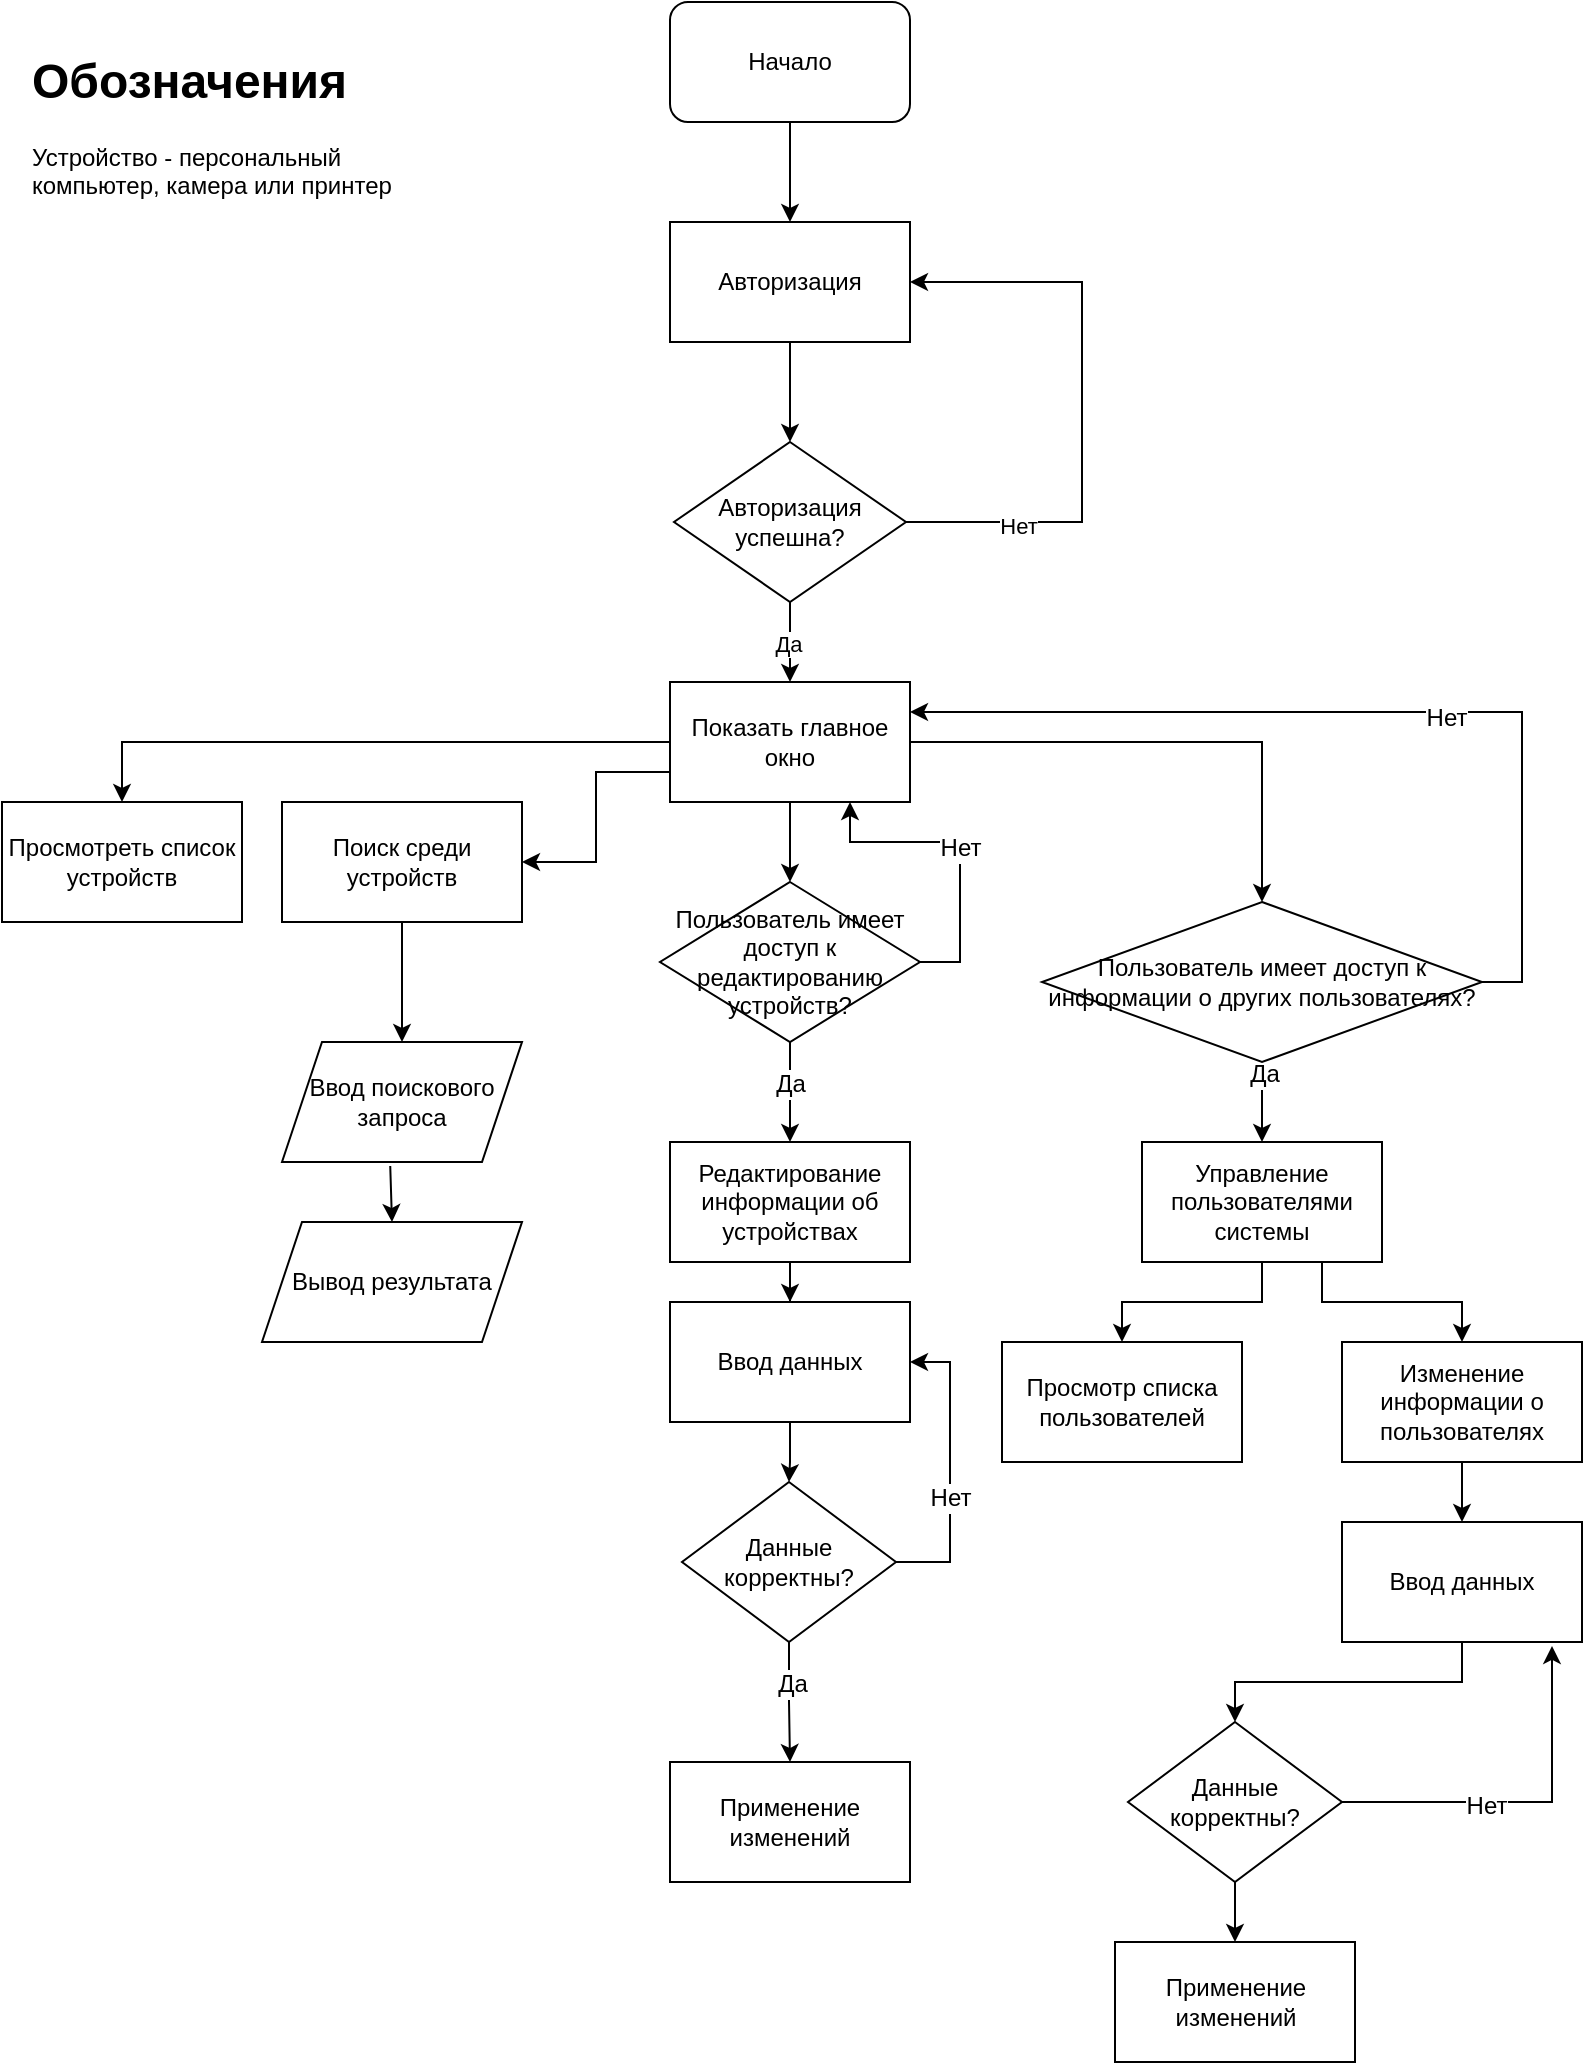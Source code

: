 <mxfile version="16.6.4" type="github">
  <diagram id="C5RBs43oDa-KdzZeNtuy" name="Page-1">
    <mxGraphModel dx="1185" dy="667" grid="1" gridSize="10" guides="1" tooltips="1" connect="1" arrows="1" fold="1" page="1" pageScale="1" pageWidth="827" pageHeight="1169" math="0" shadow="0">
      <root>
        <mxCell id="WIyWlLk6GJQsqaUBKTNV-0" />
        <mxCell id="WIyWlLk6GJQsqaUBKTNV-1" parent="WIyWlLk6GJQsqaUBKTNV-0" />
        <mxCell id="r1X-PajCBdUMyvIqMNal-0" value="Начало" style="rounded=1;whiteSpace=wrap;html=1;" vertex="1" parent="WIyWlLk6GJQsqaUBKTNV-1">
          <mxGeometry x="354" width="120" height="60" as="geometry" />
        </mxCell>
        <mxCell id="r1X-PajCBdUMyvIqMNal-1" value="Авторизация" style="rounded=0;whiteSpace=wrap;html=1;" vertex="1" parent="WIyWlLk6GJQsqaUBKTNV-1">
          <mxGeometry x="354" y="110" width="120" height="60" as="geometry" />
        </mxCell>
        <mxCell id="r1X-PajCBdUMyvIqMNal-3" value="" style="endArrow=classic;html=1;rounded=0;exitX=0.5;exitY=1;exitDx=0;exitDy=0;entryX=0.5;entryY=0;entryDx=0;entryDy=0;" edge="1" parent="WIyWlLk6GJQsqaUBKTNV-1" source="r1X-PajCBdUMyvIqMNal-0" target="r1X-PajCBdUMyvIqMNal-1">
          <mxGeometry width="50" height="50" relative="1" as="geometry">
            <mxPoint x="280" y="110" as="sourcePoint" />
            <mxPoint x="330" y="60" as="targetPoint" />
          </mxGeometry>
        </mxCell>
        <mxCell id="r1X-PajCBdUMyvIqMNal-5" value="Авторизация успешна?" style="rhombus;whiteSpace=wrap;html=1;" vertex="1" parent="WIyWlLk6GJQsqaUBKTNV-1">
          <mxGeometry x="356" y="220" width="116" height="80" as="geometry" />
        </mxCell>
        <mxCell id="r1X-PajCBdUMyvIqMNal-6" value="" style="endArrow=classic;html=1;rounded=0;exitX=0.5;exitY=1;exitDx=0;exitDy=0;entryX=0.5;entryY=0;entryDx=0;entryDy=0;" edge="1" parent="WIyWlLk6GJQsqaUBKTNV-1" source="r1X-PajCBdUMyvIqMNal-1" target="r1X-PajCBdUMyvIqMNal-5">
          <mxGeometry width="50" height="50" relative="1" as="geometry">
            <mxPoint x="330" y="170" as="sourcePoint" />
            <mxPoint x="330" y="220" as="targetPoint" />
          </mxGeometry>
        </mxCell>
        <mxCell id="r1X-PajCBdUMyvIqMNal-7" value="" style="endArrow=classic;html=1;rounded=0;exitX=1;exitY=0.5;exitDx=0;exitDy=0;edgeStyle=orthogonalEdgeStyle;entryX=1;entryY=0.5;entryDx=0;entryDy=0;" edge="1" parent="WIyWlLk6GJQsqaUBKTNV-1" source="r1X-PajCBdUMyvIqMNal-5" target="r1X-PajCBdUMyvIqMNal-1">
          <mxGeometry width="50" height="50" relative="1" as="geometry">
            <mxPoint x="430" y="360" as="sourcePoint" />
            <mxPoint x="590" y="260" as="targetPoint" />
            <Array as="points">
              <mxPoint x="560" y="260" />
              <mxPoint x="560" y="140" />
            </Array>
          </mxGeometry>
        </mxCell>
        <mxCell id="r1X-PajCBdUMyvIqMNal-8" value="Нет" style="edgeLabel;html=1;align=center;verticalAlign=middle;resizable=0;points=[];" vertex="1" connectable="0" parent="r1X-PajCBdUMyvIqMNal-7">
          <mxGeometry x="-0.619" y="-2" relative="1" as="geometry">
            <mxPoint as="offset" />
          </mxGeometry>
        </mxCell>
        <mxCell id="r1X-PajCBdUMyvIqMNal-9" value="" style="endArrow=classic;html=1;rounded=0;exitX=0.5;exitY=1;exitDx=0;exitDy=0;entryX=0.5;entryY=0;entryDx=0;entryDy=0;edgeStyle=orthogonalEdgeStyle;" edge="1" parent="WIyWlLk6GJQsqaUBKTNV-1" source="r1X-PajCBdUMyvIqMNal-5" target="r1X-PajCBdUMyvIqMNal-12">
          <mxGeometry width="50" height="50" relative="1" as="geometry">
            <mxPoint x="220" y="310" as="sourcePoint" />
            <mxPoint x="414" y="320" as="targetPoint" />
          </mxGeometry>
        </mxCell>
        <mxCell id="r1X-PajCBdUMyvIqMNal-10" value="Да" style="edgeLabel;html=1;align=center;verticalAlign=middle;resizable=0;points=[];" vertex="1" connectable="0" parent="r1X-PajCBdUMyvIqMNal-9">
          <mxGeometry x="0.037" y="-1" relative="1" as="geometry">
            <mxPoint as="offset" />
          </mxGeometry>
        </mxCell>
        <mxCell id="r1X-PajCBdUMyvIqMNal-11" value="Просмотреть список устройств" style="rounded=0;whiteSpace=wrap;html=1;" vertex="1" parent="WIyWlLk6GJQsqaUBKTNV-1">
          <mxGeometry x="20" y="400" width="120" height="60" as="geometry" />
        </mxCell>
        <mxCell id="r1X-PajCBdUMyvIqMNal-47" style="edgeStyle=orthogonalEdgeStyle;shape=connector;rounded=0;orthogonalLoop=1;jettySize=auto;html=1;entryX=0.5;entryY=0;entryDx=0;entryDy=0;labelBackgroundColor=default;fontFamily=Helvetica;fontSize=12;fontColor=default;endArrow=classic;strokeColor=default;" edge="1" parent="WIyWlLk6GJQsqaUBKTNV-1" source="r1X-PajCBdUMyvIqMNal-12" target="r1X-PajCBdUMyvIqMNal-46">
          <mxGeometry relative="1" as="geometry" />
        </mxCell>
        <mxCell id="r1X-PajCBdUMyvIqMNal-12" value="Показать главное окно" style="rounded=0;whiteSpace=wrap;html=1;" vertex="1" parent="WIyWlLk6GJQsqaUBKTNV-1">
          <mxGeometry x="354" y="340" width="120" height="60" as="geometry" />
        </mxCell>
        <mxCell id="r1X-PajCBdUMyvIqMNal-17" value="" style="endArrow=classic;html=1;rounded=0;labelBackgroundColor=default;fontFamily=Helvetica;fontSize=11;fontColor=default;strokeColor=default;shape=connector;edgeStyle=orthogonalEdgeStyle;entryX=0.5;entryY=0;entryDx=0;entryDy=0;exitX=0;exitY=0.5;exitDx=0;exitDy=0;" edge="1" parent="WIyWlLk6GJQsqaUBKTNV-1" source="r1X-PajCBdUMyvIqMNal-12" target="r1X-PajCBdUMyvIqMNal-11">
          <mxGeometry width="50" height="50" relative="1" as="geometry">
            <mxPoint x="300" y="350" as="sourcePoint" />
            <mxPoint x="160" y="320" as="targetPoint" />
          </mxGeometry>
        </mxCell>
        <mxCell id="r1X-PajCBdUMyvIqMNal-18" value="Поиск среди устройств" style="rounded=0;whiteSpace=wrap;html=1;fontFamily=Helvetica;fontSize=12;fontColor=default;" vertex="1" parent="WIyWlLk6GJQsqaUBKTNV-1">
          <mxGeometry x="160" y="400" width="120" height="60" as="geometry" />
        </mxCell>
        <mxCell id="r1X-PajCBdUMyvIqMNal-20" value="" style="endArrow=classic;html=1;rounded=0;labelBackgroundColor=default;fontFamily=Helvetica;fontSize=11;fontColor=default;strokeColor=default;shape=connector;edgeStyle=orthogonalEdgeStyle;exitX=0;exitY=0.75;exitDx=0;exitDy=0;" edge="1" parent="WIyWlLk6GJQsqaUBKTNV-1" source="r1X-PajCBdUMyvIqMNal-12" target="r1X-PajCBdUMyvIqMNal-18">
          <mxGeometry width="50" height="50" relative="1" as="geometry">
            <mxPoint x="628" y="380" as="sourcePoint" />
            <mxPoint x="354" y="430" as="targetPoint" />
          </mxGeometry>
        </mxCell>
        <mxCell id="r1X-PajCBdUMyvIqMNal-21" value="" style="endArrow=classic;html=1;rounded=0;labelBackgroundColor=default;fontFamily=Helvetica;fontSize=12;fontColor=default;strokeColor=default;shape=connector;exitX=0.5;exitY=1;exitDx=0;exitDy=0;entryX=0.5;entryY=0;entryDx=0;entryDy=0;" edge="1" parent="WIyWlLk6GJQsqaUBKTNV-1" source="r1X-PajCBdUMyvIqMNal-18" target="r1X-PajCBdUMyvIqMNal-23">
          <mxGeometry width="50" height="50" relative="1" as="geometry">
            <mxPoint x="220" y="550" as="sourcePoint" />
            <mxPoint x="220" y="520" as="targetPoint" />
          </mxGeometry>
        </mxCell>
        <mxCell id="r1X-PajCBdUMyvIqMNal-23" value="Ввод поискового запроса" style="shape=parallelogram;perimeter=parallelogramPerimeter;whiteSpace=wrap;html=1;fixedSize=1;fontFamily=Helvetica;fontSize=12;fontColor=default;" vertex="1" parent="WIyWlLk6GJQsqaUBKTNV-1">
          <mxGeometry x="160" y="520" width="120" height="60" as="geometry" />
        </mxCell>
        <mxCell id="r1X-PajCBdUMyvIqMNal-24" value="Вывод результата" style="shape=parallelogram;perimeter=parallelogramPerimeter;whiteSpace=wrap;html=1;fixedSize=1;fontFamily=Helvetica;fontSize=12;fontColor=default;" vertex="1" parent="WIyWlLk6GJQsqaUBKTNV-1">
          <mxGeometry x="150" y="610" width="130" height="60" as="geometry" />
        </mxCell>
        <mxCell id="r1X-PajCBdUMyvIqMNal-25" value="" style="endArrow=classic;html=1;rounded=0;labelBackgroundColor=default;fontFamily=Helvetica;fontSize=12;fontColor=default;strokeColor=default;shape=connector;exitX=0.451;exitY=1.033;exitDx=0;exitDy=0;entryX=0.5;entryY=0;entryDx=0;entryDy=0;exitPerimeter=0;" edge="1" parent="WIyWlLk6GJQsqaUBKTNV-1" source="r1X-PajCBdUMyvIqMNal-23" target="r1X-PajCBdUMyvIqMNal-24">
          <mxGeometry width="50" height="50" relative="1" as="geometry">
            <mxPoint x="310" y="620" as="sourcePoint" />
            <mxPoint x="310" y="680" as="targetPoint" />
          </mxGeometry>
        </mxCell>
        <mxCell id="r1X-PajCBdUMyvIqMNal-31" value="Нет" style="edgeStyle=orthogonalEdgeStyle;shape=connector;rounded=0;orthogonalLoop=1;jettySize=auto;html=1;labelBackgroundColor=default;fontFamily=Helvetica;fontSize=12;fontColor=default;endArrow=classic;strokeColor=default;entryX=0.75;entryY=1;entryDx=0;entryDy=0;exitX=1;exitY=0.5;exitDx=0;exitDy=0;" edge="1" parent="WIyWlLk6GJQsqaUBKTNV-1" source="r1X-PajCBdUMyvIqMNal-28" target="r1X-PajCBdUMyvIqMNal-12">
          <mxGeometry relative="1" as="geometry">
            <mxPoint x="510" y="380" as="targetPoint" />
          </mxGeometry>
        </mxCell>
        <mxCell id="r1X-PajCBdUMyvIqMNal-34" style="edgeStyle=orthogonalEdgeStyle;shape=connector;rounded=0;orthogonalLoop=1;jettySize=auto;html=1;entryX=0.5;entryY=0;entryDx=0;entryDy=0;labelBackgroundColor=default;fontFamily=Helvetica;fontSize=12;fontColor=default;endArrow=classic;strokeColor=default;" edge="1" parent="WIyWlLk6GJQsqaUBKTNV-1" source="r1X-PajCBdUMyvIqMNal-28" target="r1X-PajCBdUMyvIqMNal-32">
          <mxGeometry relative="1" as="geometry" />
        </mxCell>
        <mxCell id="r1X-PajCBdUMyvIqMNal-45" value="Да" style="edgeLabel;html=1;align=center;verticalAlign=middle;resizable=0;points=[];fontSize=12;fontFamily=Helvetica;fontColor=default;" vertex="1" connectable="0" parent="r1X-PajCBdUMyvIqMNal-34">
          <mxGeometry x="-0.168" relative="1" as="geometry">
            <mxPoint as="offset" />
          </mxGeometry>
        </mxCell>
        <mxCell id="r1X-PajCBdUMyvIqMNal-28" value="Пользователь имеет доступ к редактированию устройств?" style="rhombus;whiteSpace=wrap;html=1;fontFamily=Helvetica;fontSize=12;fontColor=default;" vertex="1" parent="WIyWlLk6GJQsqaUBKTNV-1">
          <mxGeometry x="349" y="440" width="130" height="80" as="geometry" />
        </mxCell>
        <mxCell id="r1X-PajCBdUMyvIqMNal-29" value="" style="endArrow=classic;html=1;rounded=0;labelBackgroundColor=default;fontFamily=Helvetica;fontSize=12;fontColor=default;strokeColor=default;shape=connector;exitX=0.5;exitY=1;exitDx=0;exitDy=0;entryX=0.5;entryY=0;entryDx=0;entryDy=0;" edge="1" parent="WIyWlLk6GJQsqaUBKTNV-1" source="r1X-PajCBdUMyvIqMNal-12" target="r1X-PajCBdUMyvIqMNal-28">
          <mxGeometry width="50" height="50" relative="1" as="geometry">
            <mxPoint x="340" y="390" as="sourcePoint" />
            <mxPoint x="340" y="450" as="targetPoint" />
          </mxGeometry>
        </mxCell>
        <mxCell id="r1X-PajCBdUMyvIqMNal-36" style="edgeStyle=orthogonalEdgeStyle;shape=connector;rounded=0;orthogonalLoop=1;jettySize=auto;html=1;labelBackgroundColor=default;fontFamily=Helvetica;fontSize=12;fontColor=default;endArrow=classic;strokeColor=default;entryX=0.5;entryY=0;entryDx=0;entryDy=0;" edge="1" parent="WIyWlLk6GJQsqaUBKTNV-1" source="r1X-PajCBdUMyvIqMNal-32" target="r1X-PajCBdUMyvIqMNal-37">
          <mxGeometry relative="1" as="geometry">
            <mxPoint x="414" y="640" as="targetPoint" />
          </mxGeometry>
        </mxCell>
        <mxCell id="r1X-PajCBdUMyvIqMNal-32" value="Редактирование информации об устройствах" style="rounded=0;whiteSpace=wrap;html=1;fontFamily=Helvetica;fontSize=12;fontColor=default;" vertex="1" parent="WIyWlLk6GJQsqaUBKTNV-1">
          <mxGeometry x="354" y="570" width="120" height="60" as="geometry" />
        </mxCell>
        <mxCell id="r1X-PajCBdUMyvIqMNal-33" value="&lt;h1&gt;Обозначения&lt;/h1&gt;&lt;div&gt;Устройство - персональный компьютер, камера или принтер&lt;/div&gt;" style="text;html=1;strokeColor=none;fillColor=none;spacing=5;spacingTop=-20;whiteSpace=wrap;overflow=hidden;rounded=0;fontFamily=Helvetica;fontSize=12;fontColor=default;" vertex="1" parent="WIyWlLk6GJQsqaUBKTNV-1">
          <mxGeometry x="30" y="20" width="190" height="120" as="geometry" />
        </mxCell>
        <mxCell id="r1X-PajCBdUMyvIqMNal-39" style="edgeStyle=orthogonalEdgeStyle;shape=connector;rounded=0;orthogonalLoop=1;jettySize=auto;html=1;entryX=0.5;entryY=0;entryDx=0;entryDy=0;labelBackgroundColor=default;fontFamily=Helvetica;fontSize=12;fontColor=default;endArrow=classic;strokeColor=default;" edge="1" parent="WIyWlLk6GJQsqaUBKTNV-1" source="r1X-PajCBdUMyvIqMNal-37" target="r1X-PajCBdUMyvIqMNal-38">
          <mxGeometry relative="1" as="geometry" />
        </mxCell>
        <mxCell id="r1X-PajCBdUMyvIqMNal-37" value="Ввод данных" style="rounded=0;whiteSpace=wrap;html=1;fontFamily=Helvetica;fontSize=12;fontColor=default;" vertex="1" parent="WIyWlLk6GJQsqaUBKTNV-1">
          <mxGeometry x="354" y="650" width="120" height="60" as="geometry" />
        </mxCell>
        <mxCell id="r1X-PajCBdUMyvIqMNal-40" style="edgeStyle=orthogonalEdgeStyle;shape=connector;rounded=0;orthogonalLoop=1;jettySize=auto;html=1;entryX=1;entryY=0.5;entryDx=0;entryDy=0;labelBackgroundColor=default;fontFamily=Helvetica;fontSize=12;fontColor=default;endArrow=classic;strokeColor=default;exitX=1;exitY=0.5;exitDx=0;exitDy=0;" edge="1" parent="WIyWlLk6GJQsqaUBKTNV-1" source="r1X-PajCBdUMyvIqMNal-38" target="r1X-PajCBdUMyvIqMNal-37">
          <mxGeometry relative="1" as="geometry" />
        </mxCell>
        <mxCell id="r1X-PajCBdUMyvIqMNal-41" value="Нет" style="edgeLabel;html=1;align=center;verticalAlign=middle;resizable=0;points=[];fontSize=12;fontFamily=Helvetica;fontColor=default;" vertex="1" connectable="0" parent="r1X-PajCBdUMyvIqMNal-40">
          <mxGeometry x="-0.195" relative="1" as="geometry">
            <mxPoint as="offset" />
          </mxGeometry>
        </mxCell>
        <mxCell id="r1X-PajCBdUMyvIqMNal-43" style="edgeStyle=orthogonalEdgeStyle;shape=connector;rounded=0;orthogonalLoop=1;jettySize=auto;html=1;entryX=0.5;entryY=0;entryDx=0;entryDy=0;labelBackgroundColor=default;fontFamily=Helvetica;fontSize=12;fontColor=default;endArrow=classic;strokeColor=default;" edge="1" parent="WIyWlLk6GJQsqaUBKTNV-1" source="r1X-PajCBdUMyvIqMNal-38" target="r1X-PajCBdUMyvIqMNal-42">
          <mxGeometry relative="1" as="geometry" />
        </mxCell>
        <mxCell id="r1X-PajCBdUMyvIqMNal-44" value="Да" style="edgeLabel;html=1;align=center;verticalAlign=middle;resizable=0;points=[];fontSize=12;fontFamily=Helvetica;fontColor=default;" vertex="1" connectable="0" parent="r1X-PajCBdUMyvIqMNal-43">
          <mxGeometry x="-0.31" y="1" relative="1" as="geometry">
            <mxPoint as="offset" />
          </mxGeometry>
        </mxCell>
        <mxCell id="r1X-PajCBdUMyvIqMNal-38" value="Данные корректны?" style="rhombus;whiteSpace=wrap;html=1;fontFamily=Helvetica;fontSize=12;fontColor=default;" vertex="1" parent="WIyWlLk6GJQsqaUBKTNV-1">
          <mxGeometry x="360" y="740" width="107" height="80" as="geometry" />
        </mxCell>
        <mxCell id="r1X-PajCBdUMyvIqMNal-42" value="Применение изменений" style="rounded=0;whiteSpace=wrap;html=1;fontFamily=Helvetica;fontSize=12;fontColor=default;" vertex="1" parent="WIyWlLk6GJQsqaUBKTNV-1">
          <mxGeometry x="354" y="880" width="120" height="60" as="geometry" />
        </mxCell>
        <mxCell id="r1X-PajCBdUMyvIqMNal-48" style="edgeStyle=orthogonalEdgeStyle;shape=connector;rounded=0;orthogonalLoop=1;jettySize=auto;html=1;entryX=1;entryY=0.25;entryDx=0;entryDy=0;labelBackgroundColor=default;fontFamily=Helvetica;fontSize=12;fontColor=default;endArrow=classic;strokeColor=default;exitX=1;exitY=0.5;exitDx=0;exitDy=0;" edge="1" parent="WIyWlLk6GJQsqaUBKTNV-1" source="r1X-PajCBdUMyvIqMNal-46" target="r1X-PajCBdUMyvIqMNal-12">
          <mxGeometry relative="1" as="geometry" />
        </mxCell>
        <mxCell id="r1X-PajCBdUMyvIqMNal-52" value="Нет" style="edgeLabel;html=1;align=center;verticalAlign=middle;resizable=0;points=[];fontSize=12;fontFamily=Helvetica;fontColor=default;" vertex="1" connectable="0" parent="r1X-PajCBdUMyvIqMNal-48">
          <mxGeometry x="-0.161" y="3" relative="1" as="geometry">
            <mxPoint as="offset" />
          </mxGeometry>
        </mxCell>
        <mxCell id="r1X-PajCBdUMyvIqMNal-56" style="edgeStyle=orthogonalEdgeStyle;shape=connector;rounded=0;orthogonalLoop=1;jettySize=auto;html=1;entryX=0.5;entryY=0;entryDx=0;entryDy=0;labelBackgroundColor=default;fontFamily=Helvetica;fontSize=12;fontColor=default;endArrow=classic;strokeColor=default;" edge="1" parent="WIyWlLk6GJQsqaUBKTNV-1" source="r1X-PajCBdUMyvIqMNal-46" target="r1X-PajCBdUMyvIqMNal-55">
          <mxGeometry relative="1" as="geometry">
            <Array as="points">
              <mxPoint x="650" y="550" />
              <mxPoint x="650" y="550" />
            </Array>
          </mxGeometry>
        </mxCell>
        <mxCell id="r1X-PajCBdUMyvIqMNal-57" value="Да" style="edgeLabel;html=1;align=center;verticalAlign=middle;resizable=0;points=[];fontSize=12;fontFamily=Helvetica;fontColor=default;" vertex="1" connectable="0" parent="r1X-PajCBdUMyvIqMNal-56">
          <mxGeometry x="-0.703" y="1" relative="1" as="geometry">
            <mxPoint as="offset" />
          </mxGeometry>
        </mxCell>
        <mxCell id="r1X-PajCBdUMyvIqMNal-46" value="Пользователь имеет доступ к информации о других пользователях?" style="rhombus;whiteSpace=wrap;html=1;fontFamily=Helvetica;fontSize=12;fontColor=default;" vertex="1" parent="WIyWlLk6GJQsqaUBKTNV-1">
          <mxGeometry x="540" y="450" width="220" height="80" as="geometry" />
        </mxCell>
        <mxCell id="r1X-PajCBdUMyvIqMNal-53" value="Просмотр списка пользователей" style="rounded=0;whiteSpace=wrap;html=1;fontFamily=Helvetica;fontSize=12;fontColor=default;" vertex="1" parent="WIyWlLk6GJQsqaUBKTNV-1">
          <mxGeometry x="520" y="670" width="120" height="60" as="geometry" />
        </mxCell>
        <mxCell id="r1X-PajCBdUMyvIqMNal-61" style="edgeStyle=orthogonalEdgeStyle;shape=connector;rounded=0;orthogonalLoop=1;jettySize=auto;html=1;entryX=0.5;entryY=0;entryDx=0;entryDy=0;labelBackgroundColor=default;fontFamily=Helvetica;fontSize=12;fontColor=default;endArrow=classic;strokeColor=default;" edge="1" parent="WIyWlLk6GJQsqaUBKTNV-1" source="r1X-PajCBdUMyvIqMNal-54" target="r1X-PajCBdUMyvIqMNal-60">
          <mxGeometry relative="1" as="geometry" />
        </mxCell>
        <mxCell id="r1X-PajCBdUMyvIqMNal-54" value="Изменение информации о пользователях" style="rounded=0;whiteSpace=wrap;html=1;fontFamily=Helvetica;fontSize=12;fontColor=default;" vertex="1" parent="WIyWlLk6GJQsqaUBKTNV-1">
          <mxGeometry x="690" y="670" width="120" height="60" as="geometry" />
        </mxCell>
        <mxCell id="r1X-PajCBdUMyvIqMNal-58" style="edgeStyle=orthogonalEdgeStyle;shape=connector;rounded=0;orthogonalLoop=1;jettySize=auto;html=1;entryX=0.5;entryY=0;entryDx=0;entryDy=0;labelBackgroundColor=default;fontFamily=Helvetica;fontSize=12;fontColor=default;endArrow=classic;strokeColor=default;" edge="1" parent="WIyWlLk6GJQsqaUBKTNV-1" source="r1X-PajCBdUMyvIqMNal-55" target="r1X-PajCBdUMyvIqMNal-53">
          <mxGeometry relative="1" as="geometry" />
        </mxCell>
        <mxCell id="r1X-PajCBdUMyvIqMNal-59" style="edgeStyle=orthogonalEdgeStyle;shape=connector;rounded=0;orthogonalLoop=1;jettySize=auto;html=1;exitX=0.75;exitY=1;exitDx=0;exitDy=0;labelBackgroundColor=default;fontFamily=Helvetica;fontSize=12;fontColor=default;endArrow=classic;strokeColor=default;" edge="1" parent="WIyWlLk6GJQsqaUBKTNV-1" source="r1X-PajCBdUMyvIqMNal-55" target="r1X-PajCBdUMyvIqMNal-54">
          <mxGeometry relative="1" as="geometry" />
        </mxCell>
        <mxCell id="r1X-PajCBdUMyvIqMNal-55" value="Управление пользователями системы" style="rounded=0;whiteSpace=wrap;html=1;fontFamily=Helvetica;fontSize=12;fontColor=default;" vertex="1" parent="WIyWlLk6GJQsqaUBKTNV-1">
          <mxGeometry x="590" y="570" width="120" height="60" as="geometry" />
        </mxCell>
        <mxCell id="r1X-PajCBdUMyvIqMNal-63" style="edgeStyle=orthogonalEdgeStyle;shape=connector;rounded=0;orthogonalLoop=1;jettySize=auto;html=1;entryX=0.5;entryY=0;entryDx=0;entryDy=0;labelBackgroundColor=default;fontFamily=Helvetica;fontSize=12;fontColor=default;endArrow=classic;strokeColor=default;" edge="1" parent="WIyWlLk6GJQsqaUBKTNV-1" source="r1X-PajCBdUMyvIqMNal-60" target="r1X-PajCBdUMyvIqMNal-62">
          <mxGeometry relative="1" as="geometry" />
        </mxCell>
        <mxCell id="r1X-PajCBdUMyvIqMNal-60" value="Ввод данных" style="rounded=0;whiteSpace=wrap;html=1;fontFamily=Helvetica;fontSize=12;fontColor=default;" vertex="1" parent="WIyWlLk6GJQsqaUBKTNV-1">
          <mxGeometry x="690" y="760" width="120" height="60" as="geometry" />
        </mxCell>
        <mxCell id="r1X-PajCBdUMyvIqMNal-64" style="edgeStyle=orthogonalEdgeStyle;shape=connector;rounded=0;orthogonalLoop=1;jettySize=auto;html=1;entryX=0.875;entryY=1.033;entryDx=0;entryDy=0;entryPerimeter=0;labelBackgroundColor=default;fontFamily=Helvetica;fontSize=12;fontColor=default;endArrow=classic;strokeColor=default;exitX=1;exitY=0.5;exitDx=0;exitDy=0;" edge="1" parent="WIyWlLk6GJQsqaUBKTNV-1" source="r1X-PajCBdUMyvIqMNal-62" target="r1X-PajCBdUMyvIqMNal-60">
          <mxGeometry relative="1" as="geometry">
            <Array as="points">
              <mxPoint x="795" y="900" />
            </Array>
          </mxGeometry>
        </mxCell>
        <mxCell id="r1X-PajCBdUMyvIqMNal-65" value="Нет" style="edgeLabel;html=1;align=center;verticalAlign=middle;resizable=0;points=[];fontSize=12;fontFamily=Helvetica;fontColor=default;" vertex="1" connectable="0" parent="r1X-PajCBdUMyvIqMNal-64">
          <mxGeometry x="-0.217" y="-2" relative="1" as="geometry">
            <mxPoint as="offset" />
          </mxGeometry>
        </mxCell>
        <mxCell id="r1X-PajCBdUMyvIqMNal-67" style="edgeStyle=orthogonalEdgeStyle;shape=connector;rounded=0;orthogonalLoop=1;jettySize=auto;html=1;entryX=0.5;entryY=0;entryDx=0;entryDy=0;labelBackgroundColor=default;fontFamily=Helvetica;fontSize=12;fontColor=default;endArrow=classic;strokeColor=default;" edge="1" parent="WIyWlLk6GJQsqaUBKTNV-1" source="r1X-PajCBdUMyvIqMNal-62" target="r1X-PajCBdUMyvIqMNal-66">
          <mxGeometry relative="1" as="geometry" />
        </mxCell>
        <mxCell id="r1X-PajCBdUMyvIqMNal-62" value="Данные корректны?" style="rhombus;whiteSpace=wrap;html=1;fontFamily=Helvetica;fontSize=12;fontColor=default;" vertex="1" parent="WIyWlLk6GJQsqaUBKTNV-1">
          <mxGeometry x="583" y="860" width="107" height="80" as="geometry" />
        </mxCell>
        <mxCell id="r1X-PajCBdUMyvIqMNal-66" value="Применение изменений" style="rounded=0;whiteSpace=wrap;html=1;fontFamily=Helvetica;fontSize=12;fontColor=default;" vertex="1" parent="WIyWlLk6GJQsqaUBKTNV-1">
          <mxGeometry x="576.5" y="970" width="120" height="60" as="geometry" />
        </mxCell>
      </root>
    </mxGraphModel>
  </diagram>
</mxfile>

